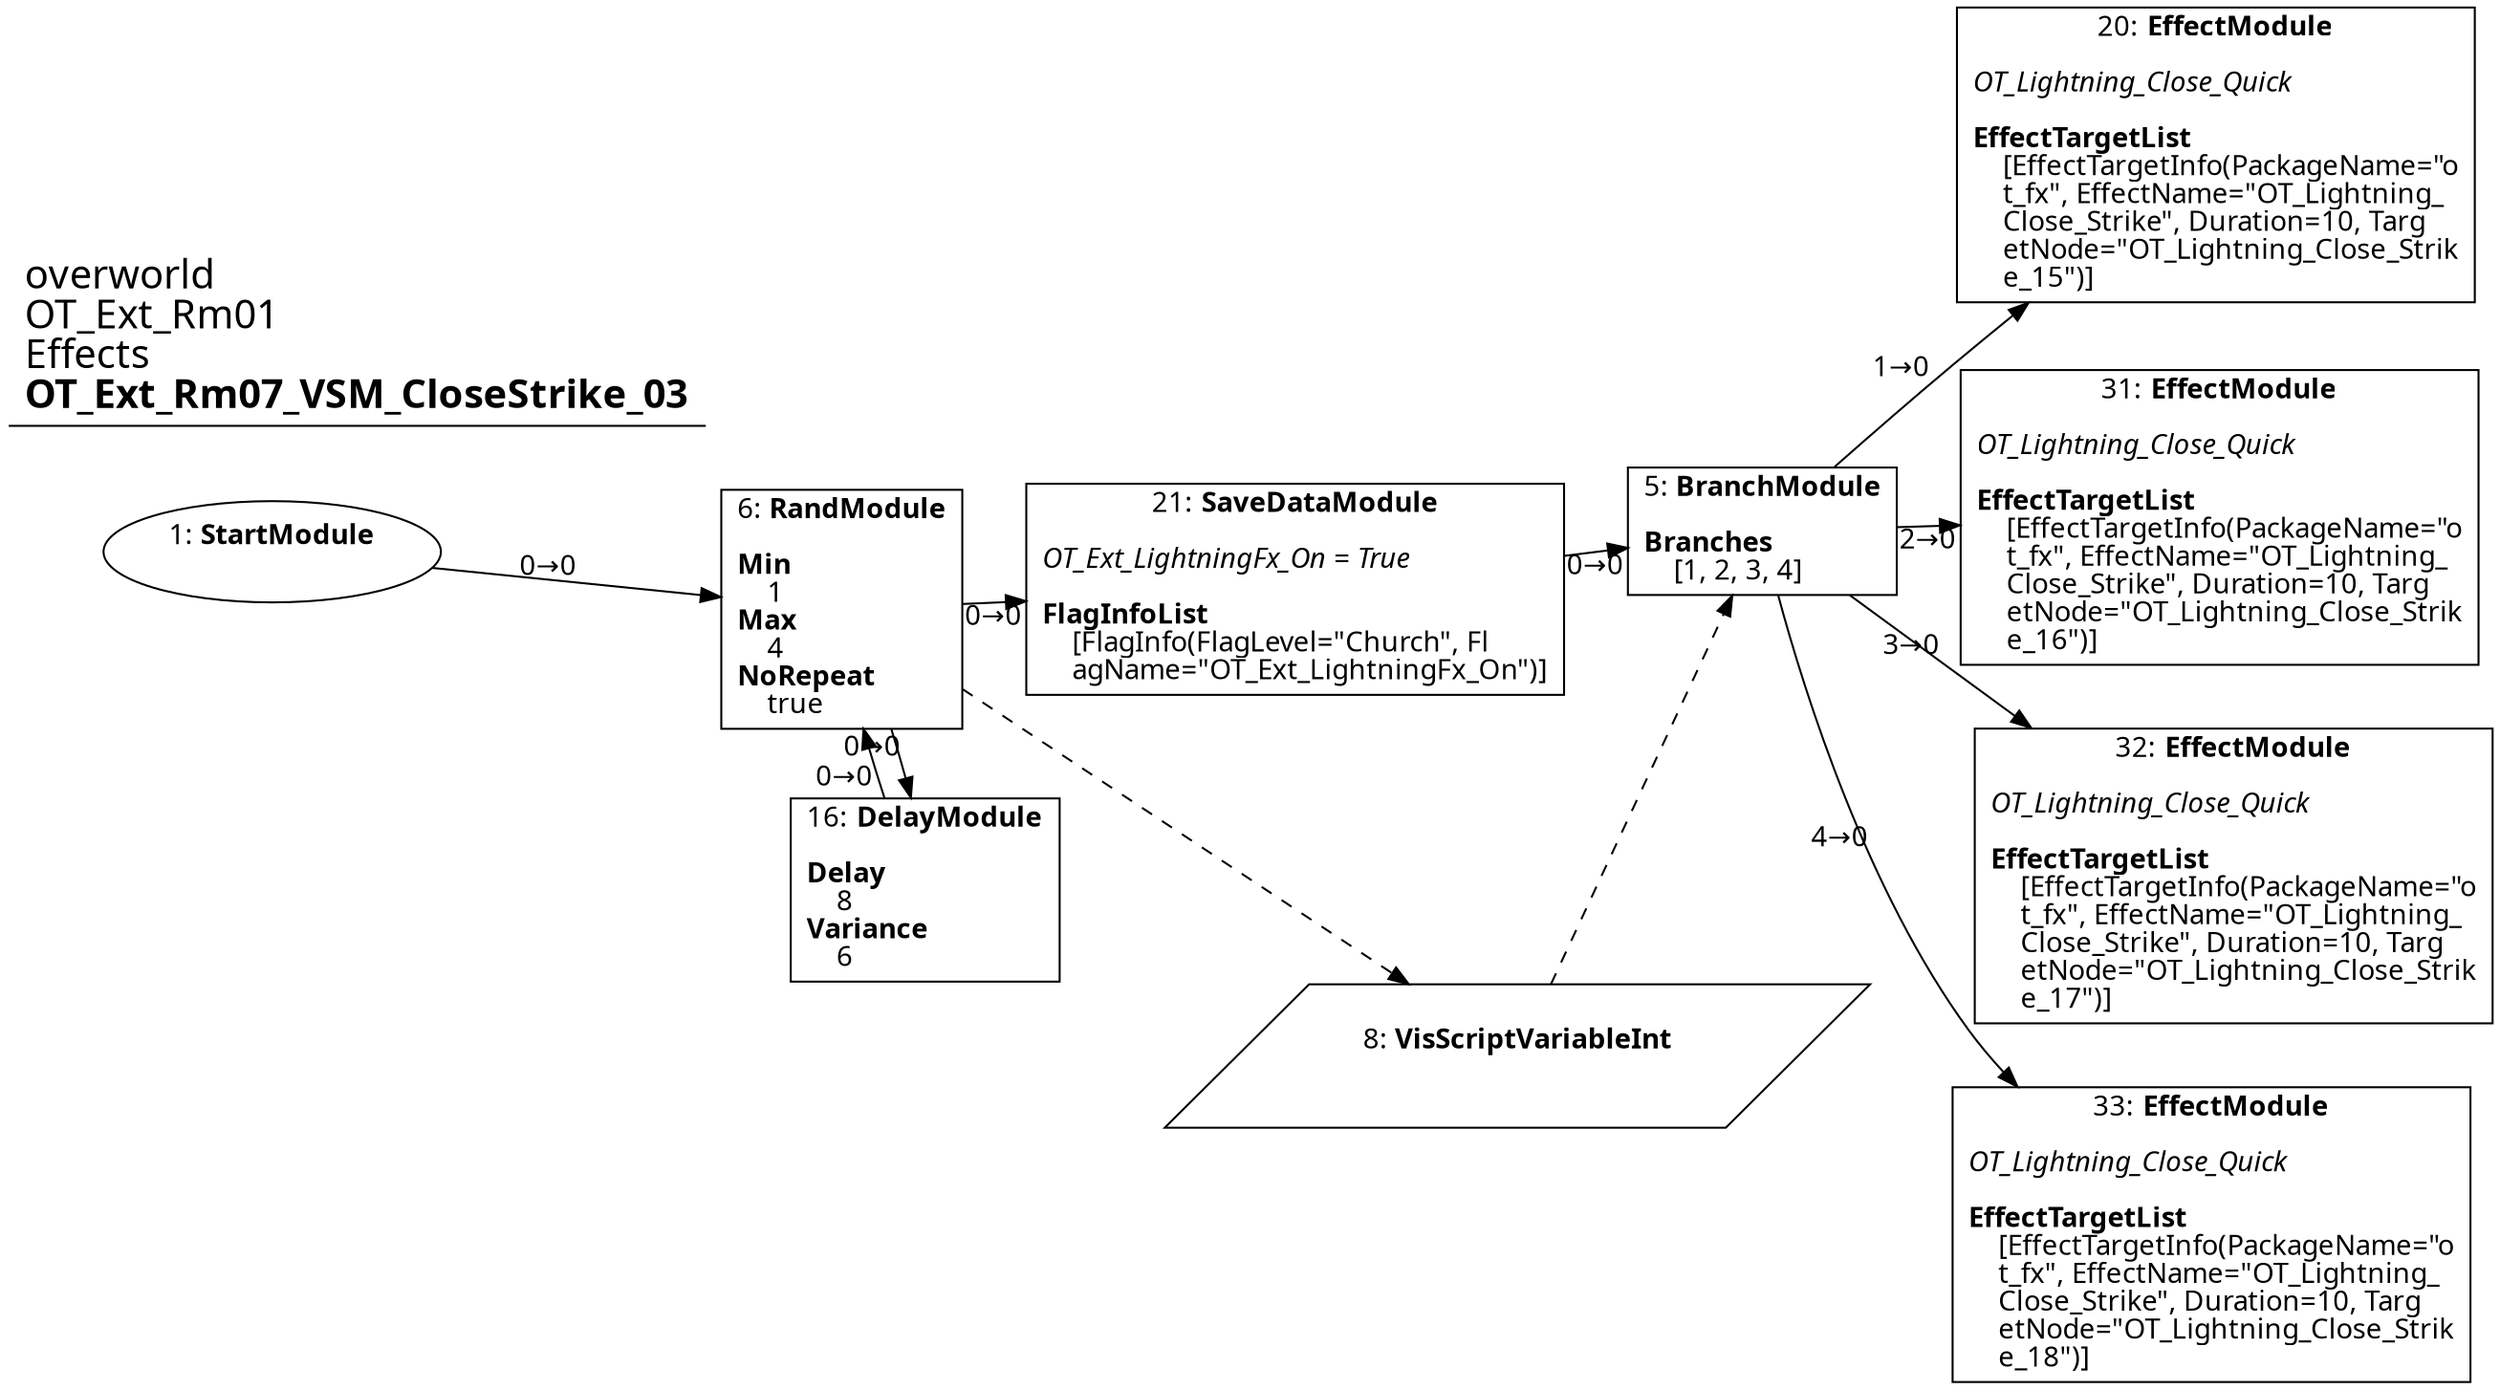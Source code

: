 digraph {
    layout = fdp;
    overlap = prism;
    sep = "+16";
    splines = spline;

    node [ shape = box ];

    graph [ fontname = "Segoe UI" ];
    node [ fontname = "Segoe UI" ];
    edge [ fontname = "Segoe UI" ];

    1 [ label = <1: <b>StartModule</b><br/><br/>> ];
    1 [ shape = oval ]
    1 [ pos = "0.013,-0.666!" ];
    1 -> 6 [ label = "0→0" ];

    5 [ label = <5: <b>BranchModule</b><br/><br/><b>Branches</b><br align="left"/>    [1, 2, 3, 4]<br align="left"/>> ];
    5 [ pos = "0.652,-0.666!" ];
    5 -> 20 [ label = "1→0" ];
    5 -> 31 [ label = "2→0" ];
    5 -> 32 [ label = "3→0" ];
    5 -> 33 [ label = "4→0" ];
    8 -> 5 [ style = dashed ];

    6 [ label = <6: <b>RandModule</b><br/><br/><b>Min</b><br align="left"/>    1<br align="left"/><b>Max</b><br align="left"/>    4<br align="left"/><b>NoRepeat</b><br align="left"/>    true<br align="left"/>> ];
    6 [ pos = "0.20600002,-0.666!" ];
    6 -> 16 [ label = "0→0" ];
    6 -> 21 [ label = "0→0" ];
    6 -> 8 [ style = dashed ];

    8 [ label = <8: <b>VisScriptVariableInt</b><br/><br/>> ];
    8 [ shape = parallelogram ]
    8 [ pos = "0.467,-0.878!" ];

    16 [ label = <16: <b>DelayModule</b><br/><br/><b>Delay</b><br align="left"/>    8<br align="left"/><b>Variance</b><br align="left"/>    6<br align="left"/>> ];
    16 [ pos = "0.23600002,-0.82900006!" ];
    16 -> 6 [ label = "0→0" ];

    20 [ label = <20: <b>EffectModule</b><br/><br/><i>OT_Lightning_Close_Quick<br align="left"/></i><br align="left"/><b>EffectTargetList</b><br align="left"/>    [EffectTargetInfo(PackageName=&quot;o<br align="left"/>    t_fx&quot;, EffectName=&quot;OT_Lightning_<br align="left"/>    Close_Strike&quot;, Duration=10, Targ<br align="left"/>    etNode=&quot;OT_Lightning_Close_Strik<br align="left"/>    e_15&quot;)]<br align="left"/>> ];
    20 [ pos = "0.966,-0.528!" ];

    21 [ label = <21: <b>SaveDataModule</b><br/><br/><i>OT_Ext_LightningFx_On = True<br align="left"/></i><br align="left"/><b>FlagInfoList</b><br align="left"/>    [FlagInfo(FlagLevel=&quot;Church&quot;, Fl<br align="left"/>    agName=&quot;OT_Ext_LightningFx_On&quot;)]<br align="left"/>> ];
    21 [ pos = "0.43300003,-0.666!" ];
    21 -> 5 [ label = "0→0" ];

    31 [ label = <31: <b>EffectModule</b><br/><br/><i>OT_Lightning_Close_Quick<br align="left"/></i><br align="left"/><b>EffectTargetList</b><br align="left"/>    [EffectTargetInfo(PackageName=&quot;o<br align="left"/>    t_fx&quot;, EffectName=&quot;OT_Lightning_<br align="left"/>    Close_Strike&quot;, Duration=10, Targ<br align="left"/>    etNode=&quot;OT_Lightning_Close_Strik<br align="left"/>    e_16&quot;)]<br align="left"/>> ];
    31 [ pos = "0.97,-0.66400003!" ];

    32 [ label = <32: <b>EffectModule</b><br/><br/><i>OT_Lightning_Close_Quick<br align="left"/></i><br align="left"/><b>EffectTargetList</b><br align="left"/>    [EffectTargetInfo(PackageName=&quot;o<br align="left"/>    t_fx&quot;, EffectName=&quot;OT_Lightning_<br align="left"/>    Close_Strike&quot;, Duration=10, Targ<br align="left"/>    etNode=&quot;OT_Lightning_Close_Strik<br align="left"/>    e_17&quot;)]<br align="left"/>> ];
    32 [ pos = "0.96700007,-0.79300004!" ];

    33 [ label = <33: <b>EffectModule</b><br/><br/><i>OT_Lightning_Close_Quick<br align="left"/></i><br align="left"/><b>EffectTargetList</b><br align="left"/>    [EffectTargetInfo(PackageName=&quot;o<br align="left"/>    t_fx&quot;, EffectName=&quot;OT_Lightning_<br align="left"/>    Close_Strike&quot;, Duration=10, Targ<br align="left"/>    etNode=&quot;OT_Lightning_Close_Strik<br align="left"/>    e_18&quot;)]<br align="left"/>> ];
    33 [ pos = "0.96800005,-0.919!" ];

    title [ pos = "0.012,-0.527!" ];
    title [ shape = underline ];
    title [ label = <<font point-size="20">overworld<br align="left"/>OT_Ext_Rm01<br align="left"/>Effects<br align="left"/><b>OT_Ext_Rm07_VSM_CloseStrike_03</b><br align="left"/></font>> ];
}
